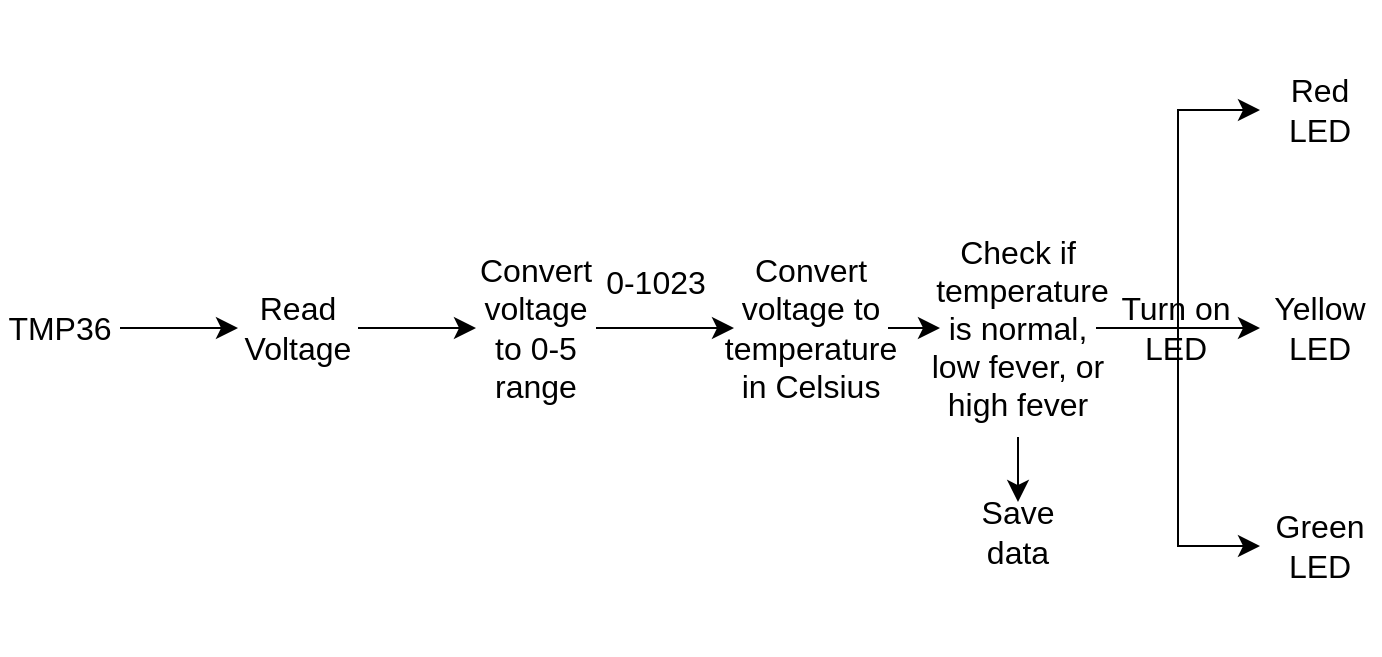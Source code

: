 <mxfile version="26.0.16">
  <diagram name="Page-1" id="mJZ77rq5nChWB3HlRugS">
    <mxGraphModel dx="1072" dy="487" grid="0" gridSize="10" guides="1" tooltips="1" connect="1" arrows="1" fold="1" page="0" pageScale="1" pageWidth="850" pageHeight="1100" math="0" shadow="0">
      <root>
        <mxCell id="0" />
        <mxCell id="1" parent="0" />
        <mxCell id="ACgUm7VsPCBDoIsuAHQS-6" style="edgeStyle=none;curved=1;rounded=0;orthogonalLoop=1;jettySize=auto;html=1;entryX=0;entryY=0.5;entryDx=0;entryDy=0;fontSize=12;startSize=8;endSize=8;" edge="1" parent="1" source="ACgUm7VsPCBDoIsuAHQS-1" target="ACgUm7VsPCBDoIsuAHQS-2">
          <mxGeometry relative="1" as="geometry" />
        </mxCell>
        <mxCell id="ACgUm7VsPCBDoIsuAHQS-1" value="TMP36" style="text;strokeColor=none;fillColor=none;html=1;align=center;verticalAlign=middle;whiteSpace=wrap;rounded=0;fontSize=16;" vertex="1" parent="1">
          <mxGeometry x="-333" y="301" width="60" height="30" as="geometry" />
        </mxCell>
        <mxCell id="ACgUm7VsPCBDoIsuAHQS-7" style="edgeStyle=none;curved=1;rounded=0;orthogonalLoop=1;jettySize=auto;html=1;fontSize=12;startSize=8;endSize=8;" edge="1" parent="1" source="ACgUm7VsPCBDoIsuAHQS-2" target="ACgUm7VsPCBDoIsuAHQS-3">
          <mxGeometry relative="1" as="geometry" />
        </mxCell>
        <mxCell id="ACgUm7VsPCBDoIsuAHQS-2" value="Read Voltage" style="text;strokeColor=none;fillColor=none;html=1;align=center;verticalAlign=middle;whiteSpace=wrap;rounded=0;fontSize=16;" vertex="1" parent="1">
          <mxGeometry x="-214" y="289.5" width="60" height="53" as="geometry" />
        </mxCell>
        <mxCell id="ACgUm7VsPCBDoIsuAHQS-19" style="edgeStyle=none;curved=1;rounded=0;orthogonalLoop=1;jettySize=auto;html=1;fontSize=12;startSize=8;endSize=8;entryX=0;entryY=0.5;entryDx=0;entryDy=0;" edge="1" parent="1" source="ACgUm7VsPCBDoIsuAHQS-3" target="ACgUm7VsPCBDoIsuAHQS-18">
          <mxGeometry relative="1" as="geometry">
            <mxPoint x="20" y="335" as="targetPoint" />
          </mxGeometry>
        </mxCell>
        <mxCell id="ACgUm7VsPCBDoIsuAHQS-3" value="Convert voltage to 0-5 range" style="text;strokeColor=none;fillColor=none;html=1;align=center;verticalAlign=middle;whiteSpace=wrap;rounded=0;fontSize=16;" vertex="1" parent="1">
          <mxGeometry x="-95" y="261.5" width="60" height="109" as="geometry" />
        </mxCell>
        <mxCell id="ACgUm7VsPCBDoIsuAHQS-13" style="edgeStyle=none;curved=1;rounded=0;orthogonalLoop=1;jettySize=auto;html=1;entryX=0;entryY=0.5;entryDx=0;entryDy=0;fontSize=12;startSize=8;endSize=8;" edge="1" parent="1" source="ACgUm7VsPCBDoIsuAHQS-8" target="ACgUm7VsPCBDoIsuAHQS-10">
          <mxGeometry relative="1" as="geometry" />
        </mxCell>
        <mxCell id="ACgUm7VsPCBDoIsuAHQS-14" style="edgeStyle=elbowEdgeStyle;rounded=0;orthogonalLoop=1;jettySize=auto;html=1;entryX=0;entryY=0.5;entryDx=0;entryDy=0;fontSize=12;startSize=8;endSize=8;exitX=1;exitY=0.5;exitDx=0;exitDy=0;" edge="1" parent="1" source="ACgUm7VsPCBDoIsuAHQS-8" target="ACgUm7VsPCBDoIsuAHQS-11">
          <mxGeometry relative="1" as="geometry" />
        </mxCell>
        <mxCell id="ACgUm7VsPCBDoIsuAHQS-15" style="edgeStyle=elbowEdgeStyle;rounded=0;orthogonalLoop=1;jettySize=auto;html=1;fontSize=12;startSize=8;endSize=8;entryX=0;entryY=0.5;entryDx=0;entryDy=0;exitX=1;exitY=0.5;exitDx=0;exitDy=0;" edge="1" parent="1" source="ACgUm7VsPCBDoIsuAHQS-21" target="ACgUm7VsPCBDoIsuAHQS-12">
          <mxGeometry relative="1" as="geometry">
            <mxPoint x="262.2" y="505.8" as="targetPoint" />
            <Array as="points">
              <mxPoint x="256" y="398" />
            </Array>
          </mxGeometry>
        </mxCell>
        <mxCell id="ACgUm7VsPCBDoIsuAHQS-27" style="edgeStyle=none;curved=1;rounded=0;orthogonalLoop=1;jettySize=auto;html=1;fontSize=12;startSize=8;endSize=8;" edge="1" parent="1" source="ACgUm7VsPCBDoIsuAHQS-8" target="ACgUm7VsPCBDoIsuAHQS-26">
          <mxGeometry relative="1" as="geometry" />
        </mxCell>
        <mxCell id="ACgUm7VsPCBDoIsuAHQS-8" value="Check if &amp;nbsp;temperature is normal, low fever, or high fever" style="text;strokeColor=none;fillColor=none;html=1;align=center;verticalAlign=middle;whiteSpace=wrap;rounded=0;fontSize=16;" vertex="1" parent="1">
          <mxGeometry x="137" y="261.5" width="78" height="109" as="geometry" />
        </mxCell>
        <mxCell id="ACgUm7VsPCBDoIsuAHQS-10" value="Yellow LED" style="text;strokeColor=none;fillColor=none;html=1;align=center;verticalAlign=middle;whiteSpace=wrap;rounded=0;fontSize=16;" vertex="1" parent="1">
          <mxGeometry x="297" y="261.5" width="60" height="109" as="geometry" />
        </mxCell>
        <mxCell id="ACgUm7VsPCBDoIsuAHQS-11" value="Red LED" style="text;strokeColor=none;fillColor=none;html=1;align=center;verticalAlign=middle;whiteSpace=wrap;rounded=0;fontSize=16;" vertex="1" parent="1">
          <mxGeometry x="297" y="152.5" width="60" height="109" as="geometry" />
        </mxCell>
        <mxCell id="ACgUm7VsPCBDoIsuAHQS-12" value="Green LED" style="text;strokeColor=none;fillColor=none;html=1;align=center;verticalAlign=middle;whiteSpace=wrap;rounded=0;fontSize=16;" vertex="1" parent="1">
          <mxGeometry x="297" y="370.5" width="60" height="109" as="geometry" />
        </mxCell>
        <mxCell id="ACgUm7VsPCBDoIsuAHQS-16" value="0-1023" style="text;strokeColor=none;fillColor=none;html=1;align=center;verticalAlign=middle;whiteSpace=wrap;rounded=0;fontSize=16;" vertex="1" parent="1">
          <mxGeometry x="-35" y="278" width="60" height="30" as="geometry" />
        </mxCell>
        <mxCell id="ACgUm7VsPCBDoIsuAHQS-20" style="edgeStyle=none;curved=1;rounded=0;orthogonalLoop=1;jettySize=auto;html=1;fontSize=12;startSize=8;endSize=8;" edge="1" parent="1" source="ACgUm7VsPCBDoIsuAHQS-18" target="ACgUm7VsPCBDoIsuAHQS-8">
          <mxGeometry relative="1" as="geometry" />
        </mxCell>
        <mxCell id="ACgUm7VsPCBDoIsuAHQS-18" value="Convert voltage to temperature in Celsius" style="text;strokeColor=none;fillColor=none;html=1;align=center;verticalAlign=middle;whiteSpace=wrap;rounded=0;fontSize=16;" vertex="1" parent="1">
          <mxGeometry x="34" y="261.5" width="77" height="109" as="geometry" />
        </mxCell>
        <mxCell id="ACgUm7VsPCBDoIsuAHQS-21" value="Turn on LED" style="text;strokeColor=none;fillColor=none;html=1;align=center;verticalAlign=middle;whiteSpace=wrap;rounded=0;fontSize=16;" vertex="1" parent="1">
          <mxGeometry x="225" y="301" width="60" height="30" as="geometry" />
        </mxCell>
        <mxCell id="ACgUm7VsPCBDoIsuAHQS-26" value="Save data" style="text;strokeColor=none;fillColor=none;html=1;align=center;verticalAlign=middle;whiteSpace=wrap;rounded=0;fontSize=16;" vertex="1" parent="1">
          <mxGeometry x="146" y="403" width="60" height="30" as="geometry" />
        </mxCell>
      </root>
    </mxGraphModel>
  </diagram>
</mxfile>
